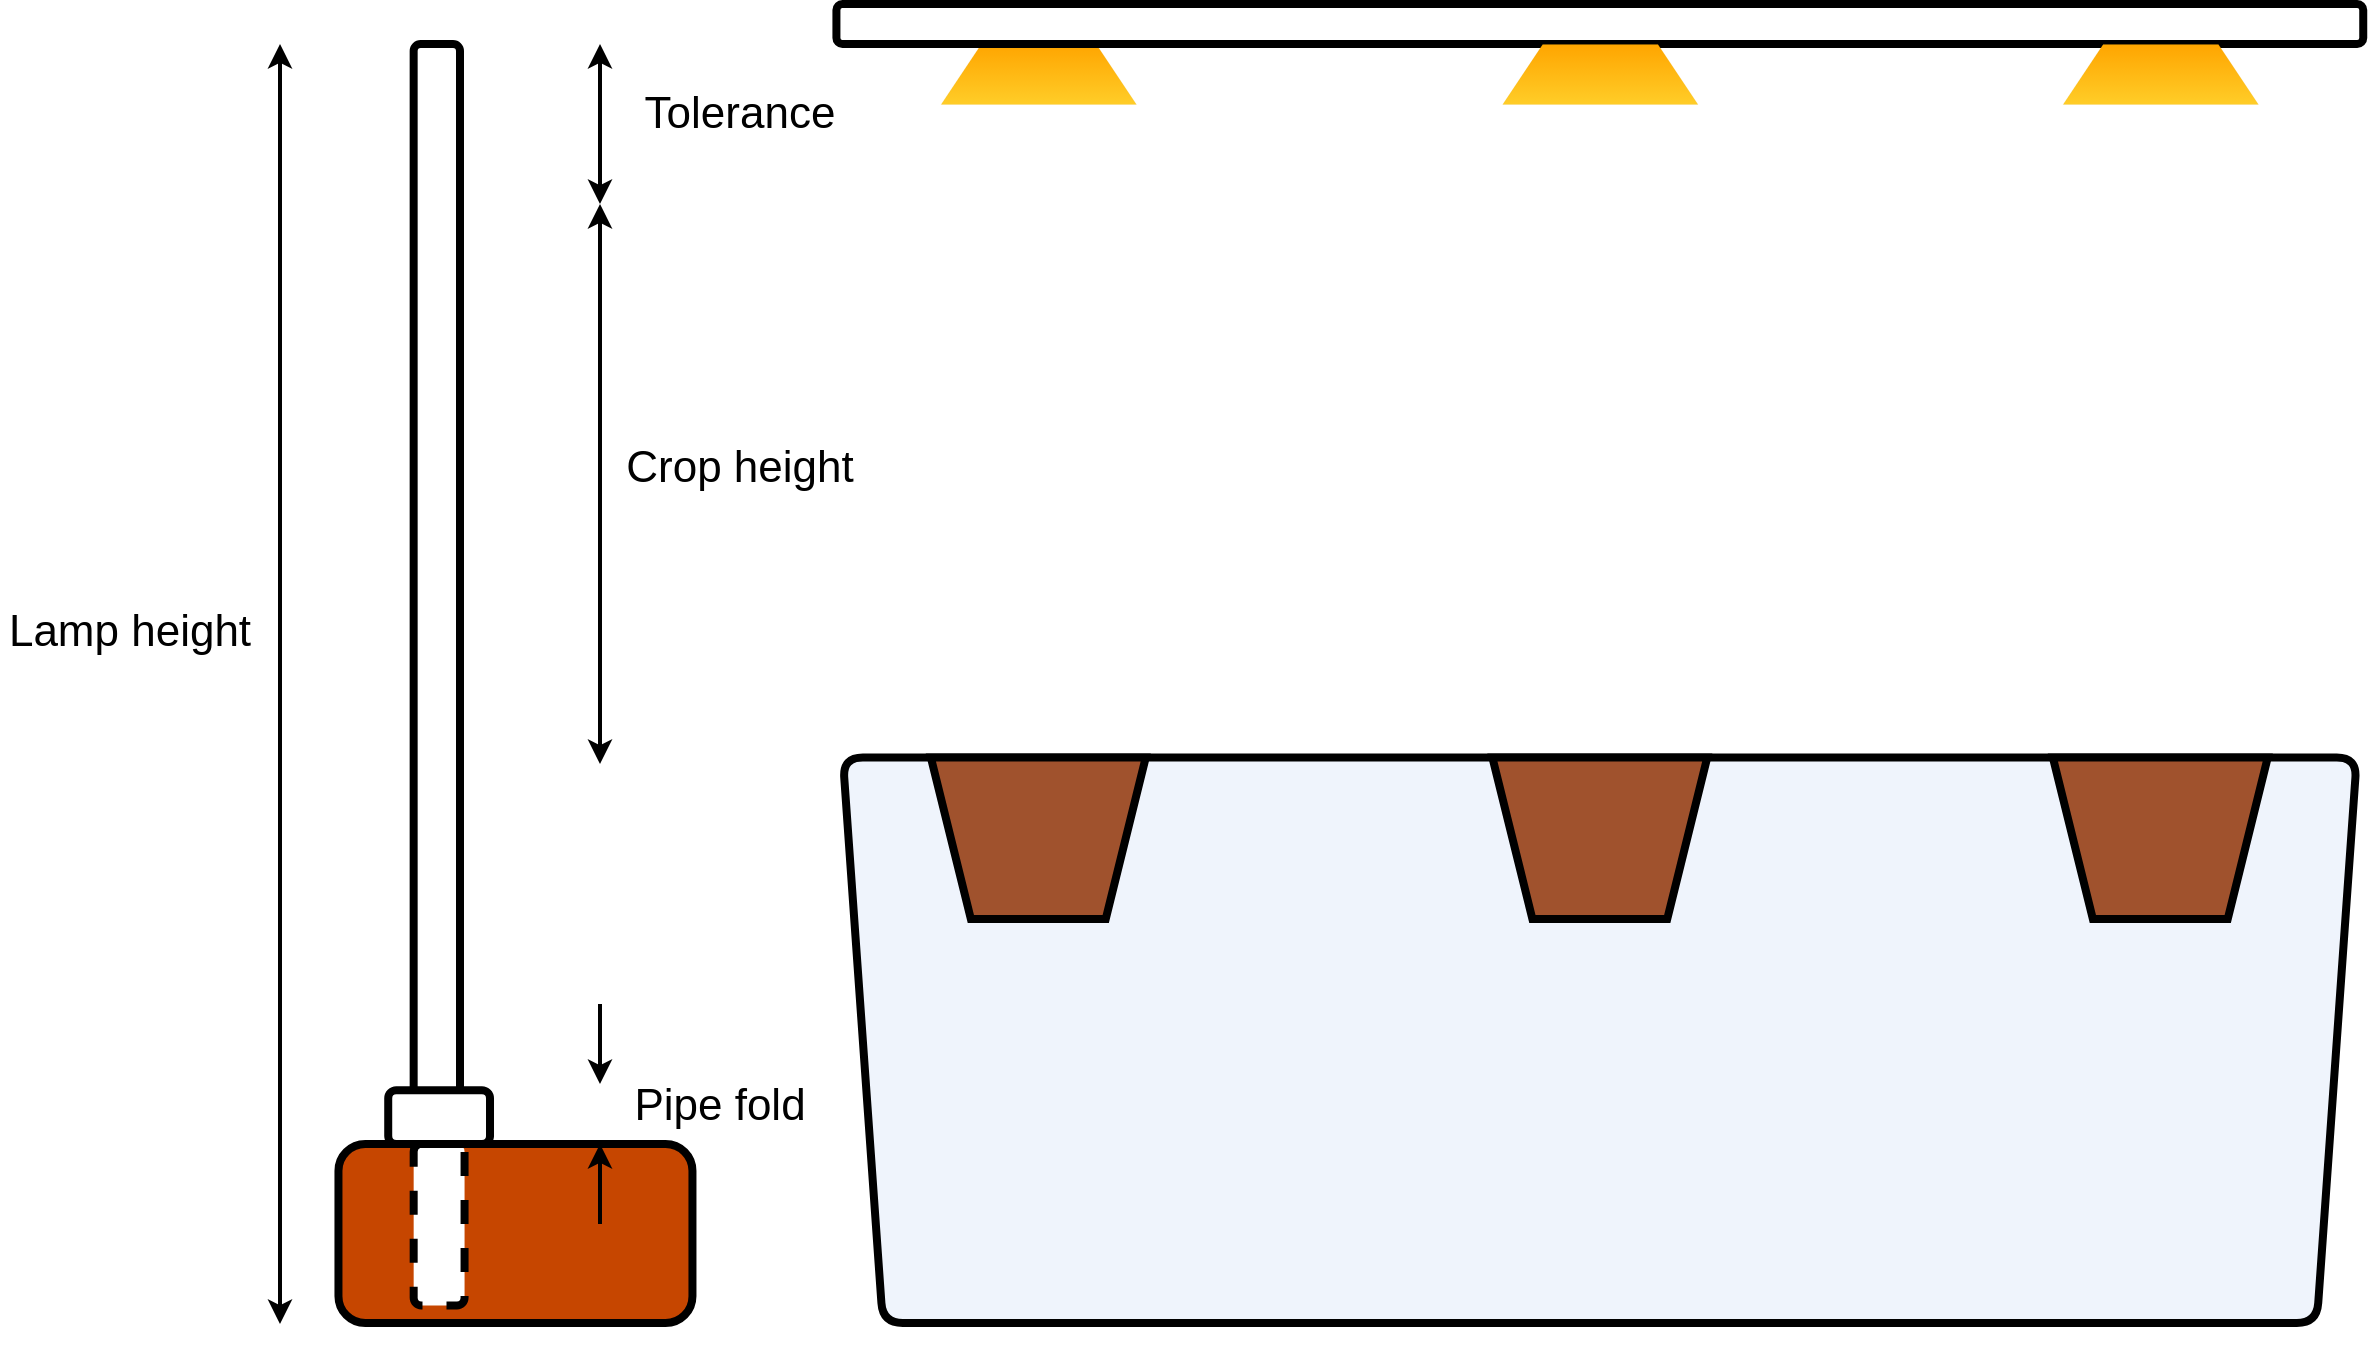 <mxfile version="22.0.0" type="device">
  <diagram name="Page-1" id="TWxdv320Yzf0mHkWQ7Hm">
    <mxGraphModel dx="558" dy="1108" grid="1" gridSize="10" guides="1" tooltips="1" connect="1" arrows="1" fold="1" page="1" pageScale="1" pageWidth="850" pageHeight="1100" math="0" shadow="0">
      <root>
        <mxCell id="0" />
        <mxCell id="1" parent="0" />
        <mxCell id="ezJU_lkSgV3AJdmqNHaO-2" value="" style="shape=trapezoid;perimeter=trapezoidPerimeter;whiteSpace=wrap;html=1;fixedSize=1;rotation=-180;rounded=1;fillColor=#EFF4FC;strokeColor=#000000;strokeWidth=4;container=0;" parent="1" vertex="1">
          <mxGeometry x="601.41" y="796.76" width="757" height="282.76" as="geometry" />
        </mxCell>
        <mxCell id="ezJU_lkSgV3AJdmqNHaO-5" value="" style="shape=image;html=1;verticalAlign=top;verticalLabelPosition=bottom;labelBackgroundColor=#ffffff;imageAspect=0;aspect=fixed;image=https://cdn1.iconfinder.com/data/icons/icons-for-a-site-1/64/advantage_eco_friendly-128.png;clipPath=inset(0% 1.56% 23.44% 1.56%);container=0;" parent="1" vertex="1">
          <mxGeometry x="614.003" y="661.0" width="170.29" height="134.584" as="geometry" />
        </mxCell>
        <mxCell id="ezJU_lkSgV3AJdmqNHaO-6" value="" style="shape=image;html=1;verticalAlign=top;verticalLabelPosition=bottom;labelBackgroundColor=#ffffff;imageAspect=0;aspect=fixed;image=https://cdn1.iconfinder.com/data/icons/icons-for-a-site-1/64/advantage_eco_friendly-128.png;clipPath=inset(0% 1.56% 23.44% 1.56%);container=0;" parent="1" vertex="1">
          <mxGeometry x="894.148" y="666.66" width="170.29" height="134.584" as="geometry" />
        </mxCell>
        <mxCell id="ezJU_lkSgV3AJdmqNHaO-7" value="" style="shape=image;html=1;verticalAlign=top;verticalLabelPosition=bottom;labelBackgroundColor=#ffffff;imageAspect=0;aspect=fixed;image=https://cdn1.iconfinder.com/data/icons/icons-for-a-site-1/64/advantage_eco_friendly-128.png;clipPath=inset(0% 1.56% 23.44% 1.56%);container=0;" parent="1" vertex="1">
          <mxGeometry x="1175.003" y="661.0" width="170.29" height="134.584" as="geometry" />
        </mxCell>
        <mxCell id="ezJU_lkSgV3AJdmqNHaO-9" value="" style="shape=trapezoid;perimeter=trapezoidPerimeter;whiteSpace=wrap;html=1;fixedSize=1;fillColor=#ffcd28;strokeColor=#d79b00;gradientColor=#ffa500;gradientDirection=north;strokeWidth=0;container=0;" parent="1" vertex="1">
          <mxGeometry x="650.32" y="440" width="97.65" height="30" as="geometry" />
        </mxCell>
        <mxCell id="ezJU_lkSgV3AJdmqNHaO-12" value="" style="rounded=1;whiteSpace=wrap;html=1;strokeWidth=4;container=0;" parent="1" vertex="1">
          <mxGeometry x="598.21" y="420" width="763.41" height="20" as="geometry" />
        </mxCell>
        <mxCell id="81rppE9Gbhlbaj9noJn7-1" value="" style="rounded=1;whiteSpace=wrap;html=1;fillColor=#c64600;fontColor=#000000;strokeColor=#000000;strokeWidth=4;container=0;" vertex="1" parent="1">
          <mxGeometry x="349.23" y="990" width="177" height="89.52" as="geometry" />
        </mxCell>
        <mxCell id="81rppE9Gbhlbaj9noJn7-9" value="" style="rounded=1;whiteSpace=wrap;html=1;strokeWidth=4;container=0;" vertex="1" parent="1">
          <mxGeometry x="386.83" y="440" width="23.17" height="550" as="geometry" />
        </mxCell>
        <mxCell id="81rppE9Gbhlbaj9noJn7-10" value="" style="endArrow=classic;startArrow=classic;html=1;rounded=0;strokeWidth=2;" edge="1" parent="1">
          <mxGeometry width="50" height="50" relative="1" as="geometry">
            <mxPoint x="480" y="800" as="sourcePoint" />
            <mxPoint x="480" y="520" as="targetPoint" />
          </mxGeometry>
        </mxCell>
        <mxCell id="81rppE9Gbhlbaj9noJn7-12" value="" style="endArrow=classic;startArrow=classic;html=1;rounded=0;strokeWidth=2;" edge="1" parent="1">
          <mxGeometry width="50" height="50" relative="1" as="geometry">
            <mxPoint x="480" y="520" as="sourcePoint" />
            <mxPoint x="480" y="440" as="targetPoint" />
          </mxGeometry>
        </mxCell>
        <mxCell id="81rppE9Gbhlbaj9noJn7-14" value="" style="rounded=1;whiteSpace=wrap;html=1;strokeWidth=4;dashed=1;container=0;" vertex="1" parent="1">
          <mxGeometry x="386.835" y="990.004" width="25.447" height="80.69" as="geometry" />
        </mxCell>
        <mxCell id="81rppE9Gbhlbaj9noJn7-17" value="" style="rounded=1;whiteSpace=wrap;html=1;strokeWidth=4;container=0;" vertex="1" parent="1">
          <mxGeometry x="374.111" y="963.107" width="50.894" height="26.897" as="geometry" />
        </mxCell>
        <mxCell id="81rppE9Gbhlbaj9noJn7-19" value="" style="endArrow=classic;html=1;rounded=0;strokeWidth=2;" edge="1" parent="1">
          <mxGeometry width="50" height="50" relative="1" as="geometry">
            <mxPoint x="480" y="920" as="sourcePoint" />
            <mxPoint x="480" y="960" as="targetPoint" />
          </mxGeometry>
        </mxCell>
        <mxCell id="81rppE9Gbhlbaj9noJn7-20" value="" style="endArrow=classic;html=1;rounded=0;strokeWidth=2;" edge="1" parent="1">
          <mxGeometry width="50" height="50" relative="1" as="geometry">
            <mxPoint x="480" y="1030" as="sourcePoint" />
            <mxPoint x="480" y="990" as="targetPoint" />
          </mxGeometry>
        </mxCell>
        <mxCell id="81rppE9Gbhlbaj9noJn7-21" value="&lt;font size=&quot;1&quot;&gt;&lt;span style=&quot;font-size: 22px;&quot;&gt;Pipe fold&lt;/span&gt;&lt;/font&gt;" style="text;html=1;strokeColor=none;fillColor=none;align=center;verticalAlign=middle;whiteSpace=wrap;rounded=0;container=0;" vertex="1" parent="1">
          <mxGeometry x="490" y="951.56" width="100" height="38.44" as="geometry" />
        </mxCell>
        <mxCell id="81rppE9Gbhlbaj9noJn7-23" value="" style="shape=trapezoid;perimeter=trapezoidPerimeter;whiteSpace=wrap;html=1;fixedSize=1;rotation=-180;fillColor=#a0522d;fontColor=#ffffff;strokeColor=#000000;strokeWidth=4;container=0;" vertex="1" parent="1">
          <mxGeometry x="645.43" y="796.76" width="107.44" height="80.69" as="geometry" />
        </mxCell>
        <mxCell id="81rppE9Gbhlbaj9noJn7-66" value="" style="shape=trapezoid;perimeter=trapezoidPerimeter;whiteSpace=wrap;html=1;fixedSize=1;rotation=-180;fillColor=#a0522d;fontColor=#ffffff;strokeColor=#000000;strokeWidth=4;container=0;" vertex="1" parent="1">
          <mxGeometry x="926.19" y="796.76" width="107.44" height="80.69" as="geometry" />
        </mxCell>
        <mxCell id="81rppE9Gbhlbaj9noJn7-67" value="" style="shape=trapezoid;perimeter=trapezoidPerimeter;whiteSpace=wrap;html=1;fixedSize=1;rotation=-180;fillColor=#a0522d;fontColor=#ffffff;strokeColor=#000000;strokeWidth=4;container=0;" vertex="1" parent="1">
          <mxGeometry x="1206.43" y="796.76" width="107.44" height="80.69" as="geometry" />
        </mxCell>
        <mxCell id="81rppE9Gbhlbaj9noJn7-69" value="" style="shape=trapezoid;perimeter=trapezoidPerimeter;whiteSpace=wrap;html=1;fixedSize=1;fillColor=#ffcd28;strokeColor=#d79b00;gradientColor=#ffa500;gradientDirection=north;strokeWidth=0;container=0;" vertex="1" parent="1">
          <mxGeometry x="931.09" y="440" width="97.65" height="30" as="geometry" />
        </mxCell>
        <mxCell id="81rppE9Gbhlbaj9noJn7-70" value="" style="shape=trapezoid;perimeter=trapezoidPerimeter;whiteSpace=wrap;html=1;fixedSize=1;fillColor=#ffcd28;strokeColor=#d79b00;gradientColor=#ffa500;gradientDirection=north;strokeWidth=0;container=0;" vertex="1" parent="1">
          <mxGeometry x="1211.32" y="440" width="97.65" height="30" as="geometry" />
        </mxCell>
        <mxCell id="81rppE9Gbhlbaj9noJn7-72" value="&lt;font style=&quot;font-size: 22px;&quot;&gt;Crop height&lt;/font&gt;" style="text;html=1;strokeColor=none;fillColor=none;align=center;verticalAlign=middle;whiteSpace=wrap;rounded=0;" vertex="1" parent="1">
          <mxGeometry x="490" y="636.66" width="120" height="30" as="geometry" />
        </mxCell>
        <mxCell id="81rppE9Gbhlbaj9noJn7-73" value="&lt;font style=&quot;font-size: 22px;&quot;&gt;Tolerance&lt;/font&gt;" style="text;html=1;strokeColor=none;fillColor=none;align=center;verticalAlign=middle;whiteSpace=wrap;rounded=0;" vertex="1" parent="1">
          <mxGeometry x="490" y="460" width="120" height="30" as="geometry" />
        </mxCell>
        <mxCell id="81rppE9Gbhlbaj9noJn7-74" value="" style="endArrow=classic;startArrow=classic;html=1;rounded=0;strokeWidth=2;" edge="1" parent="1">
          <mxGeometry width="50" height="50" relative="1" as="geometry">
            <mxPoint x="320" y="1080" as="sourcePoint" />
            <mxPoint x="320" y="440" as="targetPoint" />
          </mxGeometry>
        </mxCell>
        <mxCell id="81rppE9Gbhlbaj9noJn7-75" value="&lt;font style=&quot;font-size: 22px;&quot;&gt;Lamp height&lt;/font&gt;" style="text;html=1;strokeColor=none;fillColor=none;align=center;verticalAlign=middle;whiteSpace=wrap;rounded=0;" vertex="1" parent="1">
          <mxGeometry x="180" y="718.95" width="130" height="30" as="geometry" />
        </mxCell>
      </root>
    </mxGraphModel>
  </diagram>
</mxfile>

